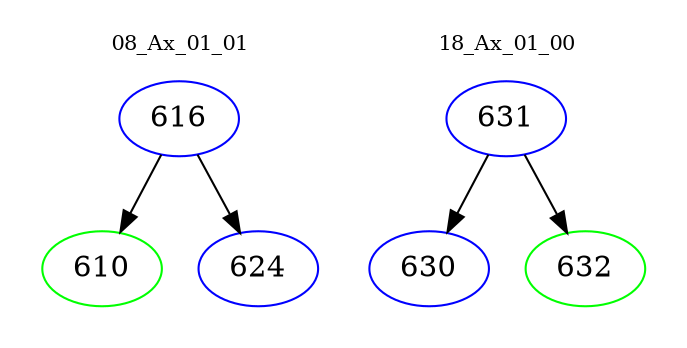 digraph{
subgraph cluster_0 {
color = white
label = "08_Ax_01_01";
fontsize=10;
T0_616 [label="616", color="blue"]
T0_616 -> T0_610 [color="black"]
T0_610 [label="610", color="green"]
T0_616 -> T0_624 [color="black"]
T0_624 [label="624", color="blue"]
}
subgraph cluster_1 {
color = white
label = "18_Ax_01_00";
fontsize=10;
T1_631 [label="631", color="blue"]
T1_631 -> T1_630 [color="black"]
T1_630 [label="630", color="blue"]
T1_631 -> T1_632 [color="black"]
T1_632 [label="632", color="green"]
}
}
